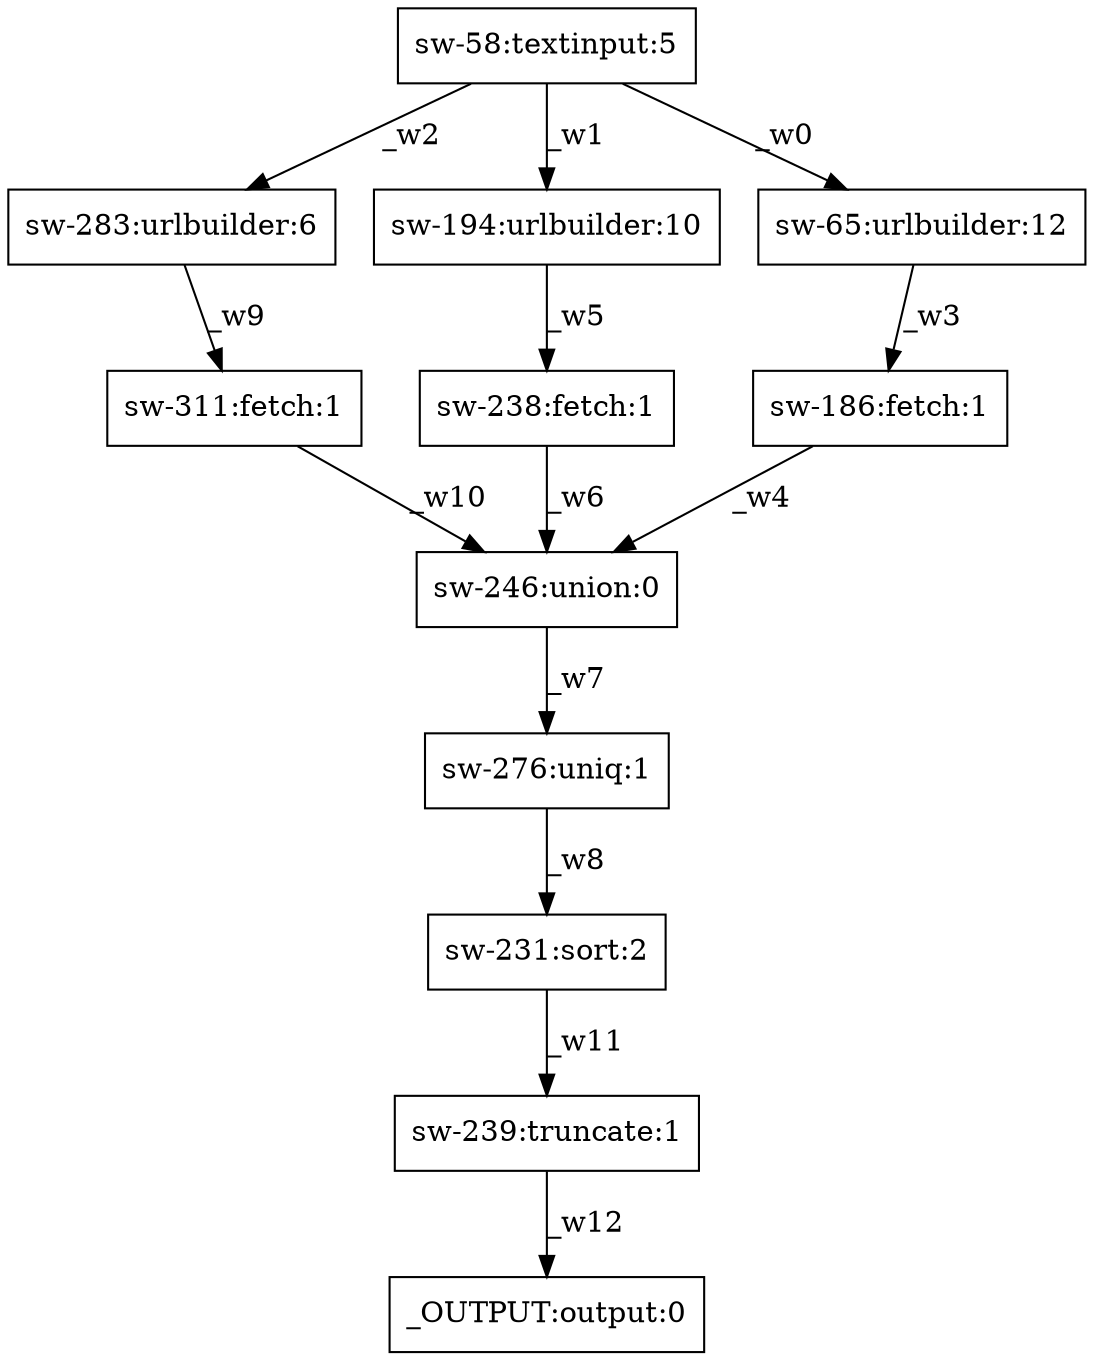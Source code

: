 digraph test1 { node [shape=box] "sw-231" [label="sw-231:sort:2"];"sw-246" [label="sw-246:union:0"];"sw-283" [label="sw-283:urlbuilder:6"];"_OUTPUT" [label="_OUTPUT:output:0"];"sw-58" [label="sw-58:textinput:5"];"sw-186" [label="sw-186:fetch:1"];"sw-311" [label="sw-311:fetch:1"];"sw-238" [label="sw-238:fetch:1"];"sw-194" [label="sw-194:urlbuilder:10"];"sw-65" [label="sw-65:urlbuilder:12"];"sw-239" [label="sw-239:truncate:1"];"sw-276" [label="sw-276:uniq:1"];"sw-58" -> "sw-65" [label="_w0"];"sw-58" -> "sw-194" [label="_w1"];"sw-58" -> "sw-283" [label="_w2"];"sw-65" -> "sw-186" [label="_w3"];"sw-186" -> "sw-246" [label="_w4"];"sw-194" -> "sw-238" [label="_w5"];"sw-238" -> "sw-246" [label="_w6"];"sw-246" -> "sw-276" [label="_w7"];"sw-276" -> "sw-231" [label="_w8"];"sw-283" -> "sw-311" [label="_w9"];"sw-311" -> "sw-246" [label="_w10"];"sw-231" -> "sw-239" [label="_w11"];"sw-239" -> "_OUTPUT" [label="_w12"];}